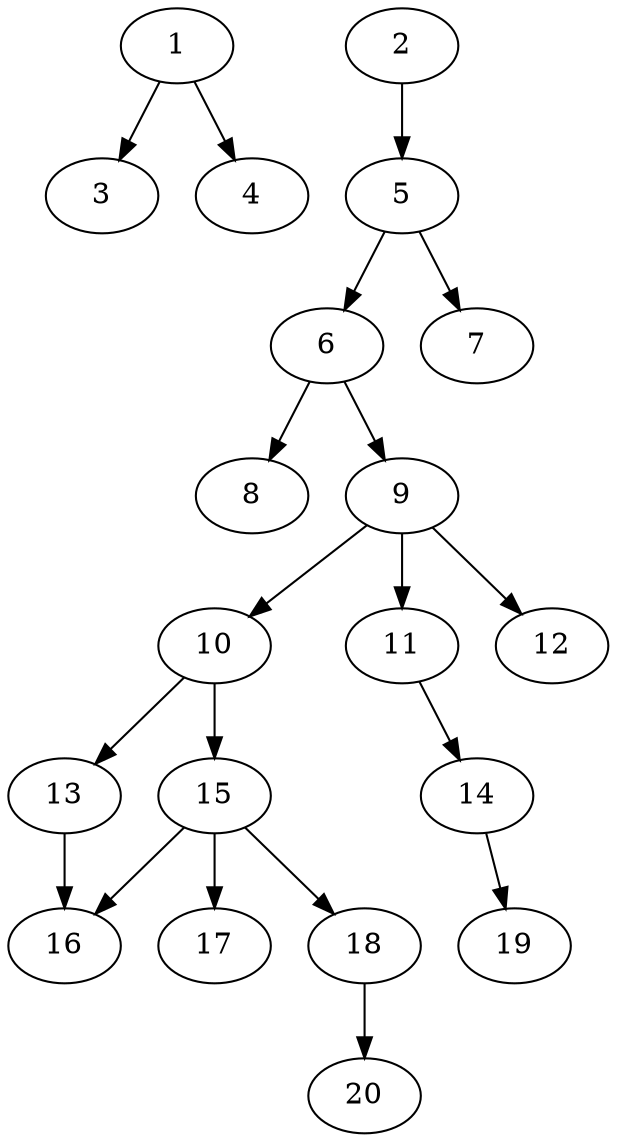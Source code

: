 // DAG automatically generated by daggen at Sat Jul 27 15:34:46 2019
// ./daggen --dot -n 20 --ccr 0.4 --fat 0.4 --regular 0.5 --density 0.4 --mindata 5242880 --maxdata 52428800 
digraph G {
  1 [size="52984320", alpha="0.11", expect_size="21193728"] 
  1 -> 3 [size ="21193728"]
  1 -> 4 [size ="21193728"]
  2 [size="108928000", alpha="0.16", expect_size="43571200"] 
  2 -> 5 [size ="43571200"]
  3 [size="50508800", alpha="0.13", expect_size="20203520"] 
  4 [size="34426880", alpha="0.05", expect_size="13770752"] 
  5 [size="70371840", alpha="0.00", expect_size="28148736"] 
  5 -> 6 [size ="28148736"]
  5 -> 7 [size ="28148736"]
  6 [size="58790400", alpha="0.12", expect_size="23516160"] 
  6 -> 8 [size ="23516160"]
  6 -> 9 [size ="23516160"]
  7 [size="109680640", alpha="0.00", expect_size="43872256"] 
  8 [size="53698560", alpha="0.10", expect_size="21479424"] 
  9 [size="20881920", alpha="0.14", expect_size="8352768"] 
  9 -> 10 [size ="8352768"]
  9 -> 11 [size ="8352768"]
  9 -> 12 [size ="8352768"]
  10 [size="98872320", alpha="0.13", expect_size="39548928"] 
  10 -> 13 [size ="39548928"]
  10 -> 15 [size ="39548928"]
  11 [size="89945600", alpha="0.17", expect_size="35978240"] 
  11 -> 14 [size ="35978240"]
  12 [size="37826560", alpha="0.08", expect_size="15130624"] 
  13 [size="130475520", alpha="0.13", expect_size="52190208"] 
  13 -> 16 [size ="52190208"]
  14 [size="87439360", alpha="0.03", expect_size="34975744"] 
  14 -> 19 [size ="34975744"]
  15 [size="118479360", alpha="0.06", expect_size="47391744"] 
  15 -> 16 [size ="47391744"]
  15 -> 17 [size ="47391744"]
  15 -> 18 [size ="47391744"]
  16 [size="120563200", alpha="0.15", expect_size="48225280"] 
  17 [size="72645120", alpha="0.16", expect_size="29058048"] 
  18 [size="73643520", alpha="0.09", expect_size="29457408"] 
  18 -> 20 [size ="29457408"]
  19 [size="13475840", alpha="0.08", expect_size="5390336"] 
  20 [size="97758720", alpha="0.03", expect_size="39103488"] 
}

